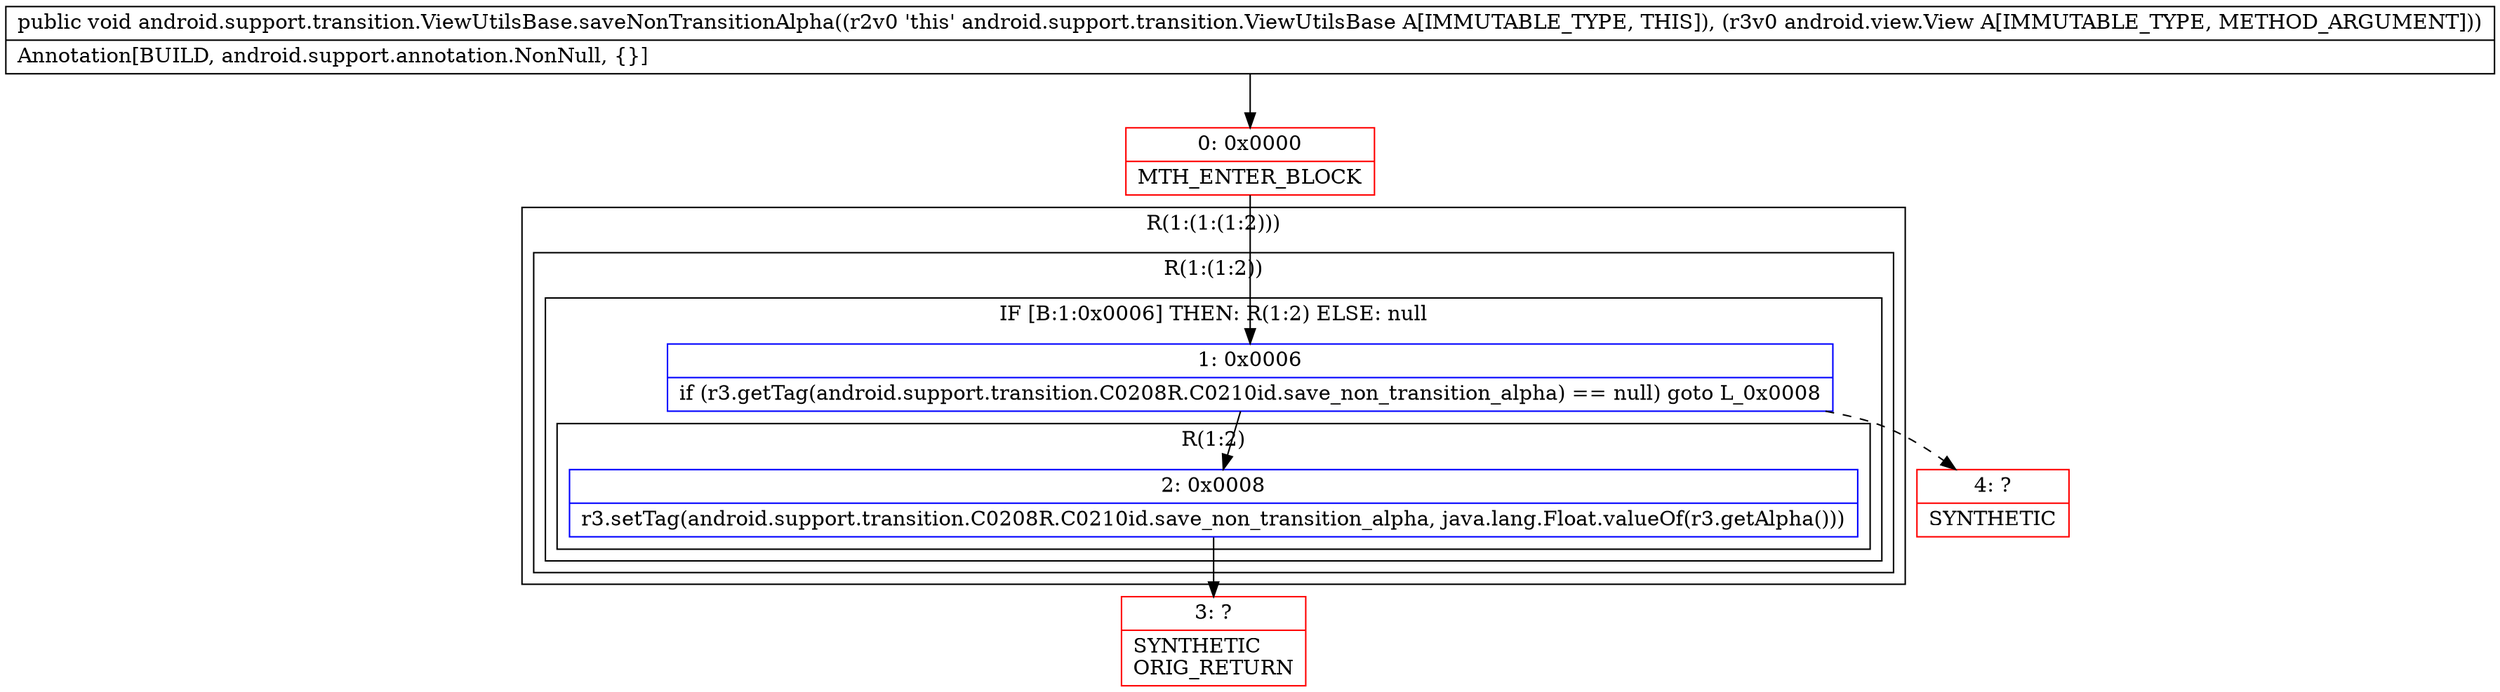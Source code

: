 digraph "CFG forandroid.support.transition.ViewUtilsBase.saveNonTransitionAlpha(Landroid\/view\/View;)V" {
subgraph cluster_Region_1975027334 {
label = "R(1:(1:(1:2)))";
node [shape=record,color=blue];
subgraph cluster_Region_1435686950 {
label = "R(1:(1:2))";
node [shape=record,color=blue];
subgraph cluster_IfRegion_1588666327 {
label = "IF [B:1:0x0006] THEN: R(1:2) ELSE: null";
node [shape=record,color=blue];
Node_1 [shape=record,label="{1\:\ 0x0006|if (r3.getTag(android.support.transition.C0208R.C0210id.save_non_transition_alpha) == null) goto L_0x0008\l}"];
subgraph cluster_Region_899961821 {
label = "R(1:2)";
node [shape=record,color=blue];
Node_2 [shape=record,label="{2\:\ 0x0008|r3.setTag(android.support.transition.C0208R.C0210id.save_non_transition_alpha, java.lang.Float.valueOf(r3.getAlpha()))\l}"];
}
}
}
}
Node_0 [shape=record,color=red,label="{0\:\ 0x0000|MTH_ENTER_BLOCK\l}"];
Node_3 [shape=record,color=red,label="{3\:\ ?|SYNTHETIC\lORIG_RETURN\l}"];
Node_4 [shape=record,color=red,label="{4\:\ ?|SYNTHETIC\l}"];
MethodNode[shape=record,label="{public void android.support.transition.ViewUtilsBase.saveNonTransitionAlpha((r2v0 'this' android.support.transition.ViewUtilsBase A[IMMUTABLE_TYPE, THIS]), (r3v0 android.view.View A[IMMUTABLE_TYPE, METHOD_ARGUMENT]))  | Annotation[BUILD, android.support.annotation.NonNull, \{\}]\l}"];
MethodNode -> Node_0;
Node_1 -> Node_2;
Node_1 -> Node_4[style=dashed];
Node_2 -> Node_3;
Node_0 -> Node_1;
}

